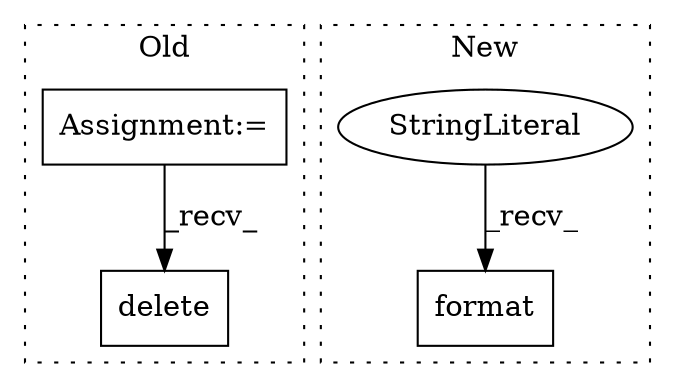 digraph G {
subgraph cluster0 {
1 [label="delete" a="32" s="1117" l="8" shape="box"];
4 [label="Assignment:=" a="7" s="983" l="1" shape="box"];
label = "Old";
style="dotted";
}
subgraph cluster1 {
2 [label="format" a="32" s="1386,1410" l="7,1" shape="box"];
3 [label="StringLiteral" a="45" s="1359" l="26" shape="ellipse"];
label = "New";
style="dotted";
}
3 -> 2 [label="_recv_"];
4 -> 1 [label="_recv_"];
}